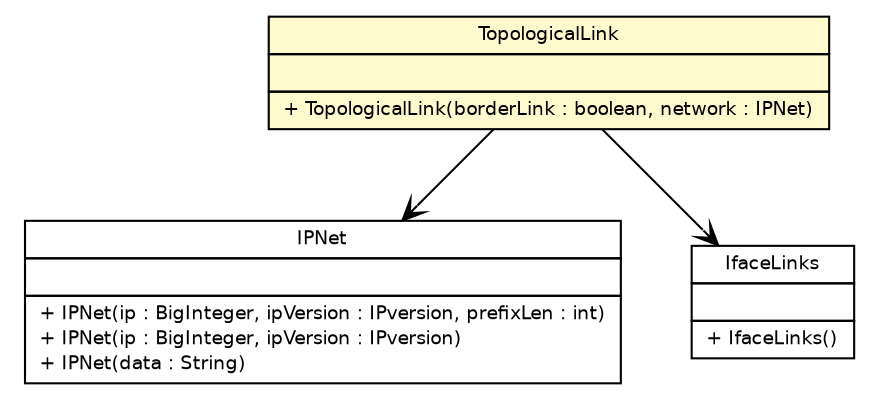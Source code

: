 #!/usr/local/bin/dot
#
# Class diagram 
# Generated by UmlGraph version 4.6 (http://www.spinellis.gr/sw/umlgraph)
#

digraph G {
	edge [fontname="Helvetica",fontsize=10,labelfontname="Helvetica",labelfontsize=10];
	node [fontname="Helvetica",fontsize=10,shape=plaintext];
	// fr.univrennes1.cri.jtacl.lib.ip.IPNet
	c9178 [label=<<table border="0" cellborder="1" cellspacing="0" cellpadding="2" port="p" href="../../lib/ip/IPNet.html">
		<tr><td><table border="0" cellspacing="0" cellpadding="1">
			<tr><td> IPNet </td></tr>
		</table></td></tr>
		<tr><td><table border="0" cellspacing="0" cellpadding="1">
			<tr><td align="left">  </td></tr>
		</table></td></tr>
		<tr><td><table border="0" cellspacing="0" cellpadding="1">
			<tr><td align="left"> + IPNet(ip : BigInteger, ipVersion : IPversion, prefixLen : int) </td></tr>
			<tr><td align="left"> + IPNet(ip : BigInteger, ipVersion : IPversion) </td></tr>
			<tr><td align="left"> + IPNet(data : String) </td></tr>
		</table></td></tr>
		</table>>, fontname="Helvetica", fontcolor="black", fontsize=9.0];
	// fr.univrennes1.cri.jtacl.core.network.IfaceLinks
	c9215 [label=<<table border="0" cellborder="1" cellspacing="0" cellpadding="2" port="p" href="../network/IfaceLinks.html">
		<tr><td><table border="0" cellspacing="0" cellpadding="1">
			<tr><td> IfaceLinks </td></tr>
		</table></td></tr>
		<tr><td><table border="0" cellspacing="0" cellpadding="1">
			<tr><td align="left">  </td></tr>
		</table></td></tr>
		<tr><td><table border="0" cellspacing="0" cellpadding="1">
			<tr><td align="left"> + IfaceLinks() </td></tr>
		</table></td></tr>
		</table>>, fontname="Helvetica", fontcolor="black", fontsize=9.0];
	// fr.univrennes1.cri.jtacl.core.topology.TopologicalLink
	c9220 [label=<<table border="0" cellborder="1" cellspacing="0" cellpadding="2" port="p" bgcolor="lemonChiffon" href="./TopologicalLink.html">
		<tr><td><table border="0" cellspacing="0" cellpadding="1">
			<tr><td> TopologicalLink </td></tr>
		</table></td></tr>
		<tr><td><table border="0" cellspacing="0" cellpadding="1">
			<tr><td align="left">  </td></tr>
		</table></td></tr>
		<tr><td><table border="0" cellspacing="0" cellpadding="1">
			<tr><td align="left"> + TopologicalLink(borderLink : boolean, network : IPNet) </td></tr>
		</table></td></tr>
		</table>>, fontname="Helvetica", fontcolor="black", fontsize=9.0];
	// fr.univrennes1.cri.jtacl.core.topology.TopologicalLink NAVASSOC fr.univrennes1.cri.jtacl.core.network.IfaceLinks
	c9220:p -> c9215:p [taillabel="", label="", headlabel="", fontname="Helvetica", fontcolor="black", fontsize=10.0, color="black", arrowhead=open];
	// fr.univrennes1.cri.jtacl.core.topology.TopologicalLink NAVASSOC fr.univrennes1.cri.jtacl.lib.ip.IPNet
	c9220:p -> c9178:p [taillabel="", label="", headlabel="", fontname="Helvetica", fontcolor="black", fontsize=10.0, color="black", arrowhead=open];
}

